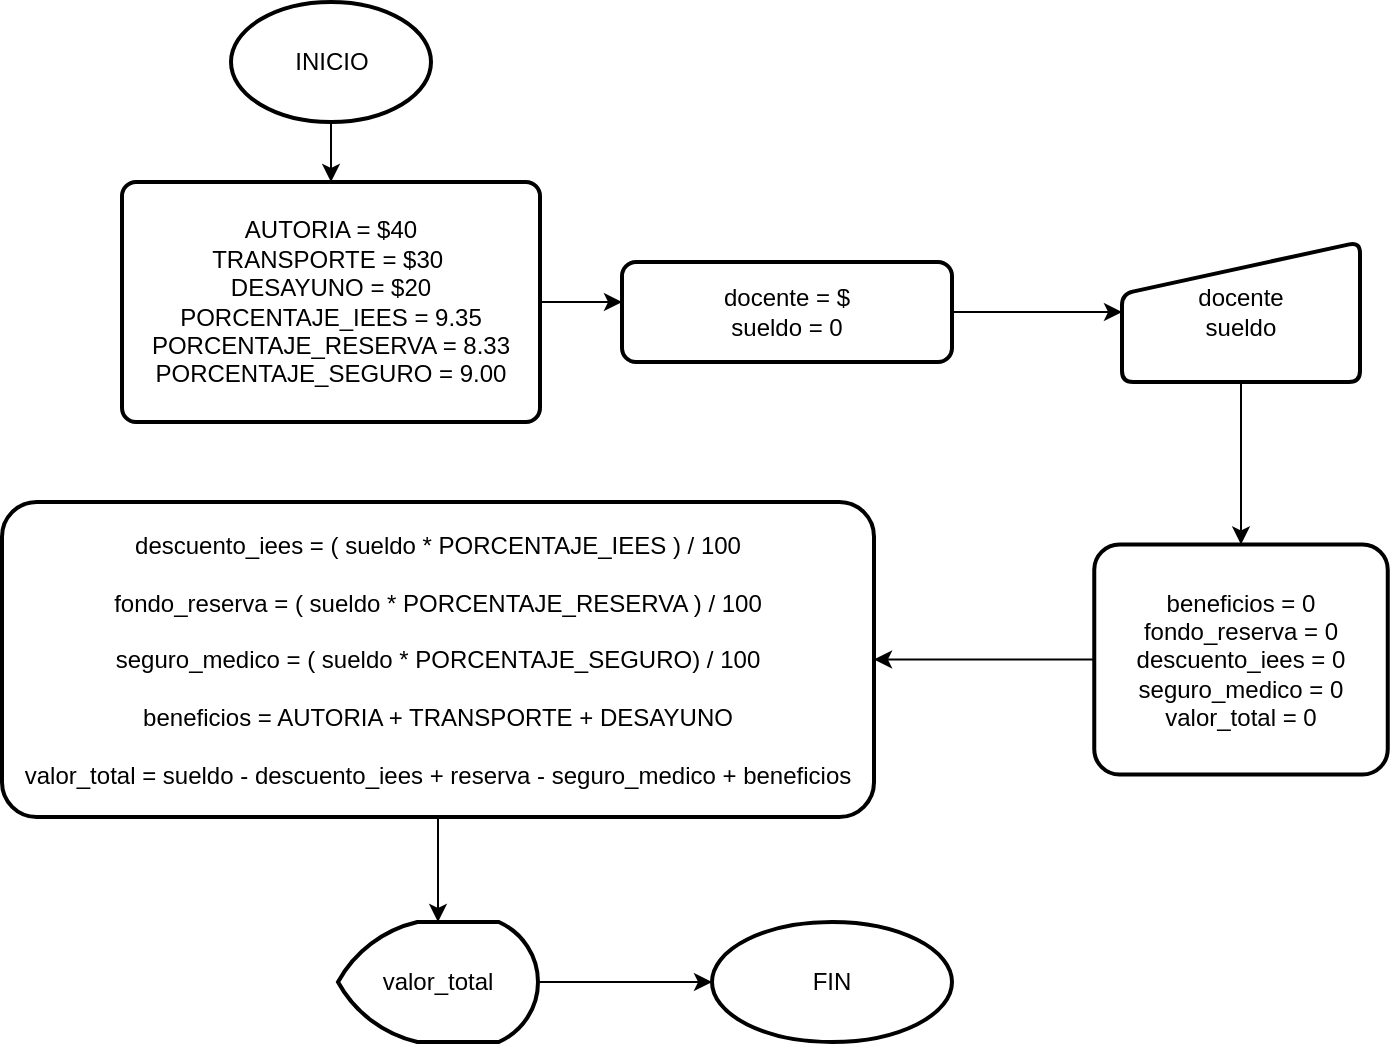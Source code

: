 <mxfile version="14.6.13" type="device"><diagram id="-C2pxhUnfIZAiZIce-Co" name="Página-1"><mxGraphModel dx="1086" dy="806" grid="1" gridSize="10" guides="1" tooltips="1" connect="1" arrows="1" fold="1" page="1" pageScale="1" pageWidth="827" pageHeight="1169" math="0" shadow="0"><root><mxCell id="0"/><mxCell id="1" parent="0"/><mxCell id="3umDU-JhXqOIYRkjKC-U-5" style="edgeStyle=orthogonalEdgeStyle;rounded=0;orthogonalLoop=1;jettySize=auto;html=1;" parent="1" source="3umDU-JhXqOIYRkjKC-U-1" target="3umDU-JhXqOIYRkjKC-U-4" edge="1"><mxGeometry relative="1" as="geometry"/></mxCell><mxCell id="3umDU-JhXqOIYRkjKC-U-1" value="INICIO" style="strokeWidth=2;html=1;shape=mxgraph.flowchart.start_1;whiteSpace=wrap;" parent="1" vertex="1"><mxGeometry x="154.5" y="20" width="100" height="60" as="geometry"/></mxCell><mxCell id="3umDU-JhXqOIYRkjKC-U-7" value="" style="edgeStyle=orthogonalEdgeStyle;rounded=0;orthogonalLoop=1;jettySize=auto;html=1;" parent="1" source="3umDU-JhXqOIYRkjKC-U-4" target="3umDU-JhXqOIYRkjKC-U-6" edge="1"><mxGeometry relative="1" as="geometry"><Array as="points"><mxPoint x="360" y="180"/><mxPoint x="360" y="180"/></Array></mxGeometry></mxCell><mxCell id="3umDU-JhXqOIYRkjKC-U-4" value="&lt;div&gt;AUTORIA = $40&lt;/div&gt;&lt;div&gt;TRANSPORTE = $30&amp;nbsp;&lt;/div&gt;&lt;div&gt;DESAYUNO = $20&lt;/div&gt;&lt;div&gt;PORCENTAJE_IEES = 9.35&lt;/div&gt;&lt;div&gt;PORCENTAJE_RESERVA = 8.33&lt;/div&gt;&lt;div&gt;PORCENTAJE_SEGURO = 9.00&lt;/div&gt;" style="rounded=1;whiteSpace=wrap;html=1;absoluteArcSize=1;arcSize=14;strokeWidth=2;" parent="1" vertex="1"><mxGeometry x="100" y="110" width="209" height="120" as="geometry"/></mxCell><mxCell id="3umDU-JhXqOIYRkjKC-U-9" style="edgeStyle=orthogonalEdgeStyle;rounded=0;orthogonalLoop=1;jettySize=auto;html=1;" parent="1" source="3umDU-JhXqOIYRkjKC-U-6" target="3umDU-JhXqOIYRkjKC-U-8" edge="1"><mxGeometry relative="1" as="geometry"/></mxCell><mxCell id="3umDU-JhXqOIYRkjKC-U-6" value="&lt;div&gt;docente = $&lt;/div&gt;&lt;div&gt;sueldo = 0&lt;/div&gt;" style="whiteSpace=wrap;html=1;rounded=1;strokeWidth=2;arcSize=14;" parent="1" vertex="1"><mxGeometry x="350" y="150" width="165" height="50" as="geometry"/></mxCell><mxCell id="3umDU-JhXqOIYRkjKC-U-11" value="" style="edgeStyle=orthogonalEdgeStyle;rounded=0;orthogonalLoop=1;jettySize=auto;html=1;" parent="1" source="3umDU-JhXqOIYRkjKC-U-8" target="3umDU-JhXqOIYRkjKC-U-10" edge="1"><mxGeometry relative="1" as="geometry"/></mxCell><mxCell id="3umDU-JhXqOIYRkjKC-U-8" value="&lt;div&gt;docente&lt;/div&gt;&lt;div&gt;sueldo&lt;/div&gt;" style="html=1;strokeWidth=2;shape=manualInput;whiteSpace=wrap;rounded=1;size=26;arcSize=11;" parent="1" vertex="1"><mxGeometry x="600" y="140" width="119" height="70" as="geometry"/></mxCell><mxCell id="3umDU-JhXqOIYRkjKC-U-15" value="" style="edgeStyle=orthogonalEdgeStyle;rounded=0;orthogonalLoop=1;jettySize=auto;html=1;" parent="1" source="3umDU-JhXqOIYRkjKC-U-10" target="3umDU-JhXqOIYRkjKC-U-14" edge="1"><mxGeometry relative="1" as="geometry"/></mxCell><mxCell id="3umDU-JhXqOIYRkjKC-U-10" value="&lt;div&gt;beneficios = 0&lt;/div&gt;&lt;div&gt;fondo_reserva = 0&lt;/div&gt;&lt;div&gt;descuento_iees = 0&lt;/div&gt;&lt;div&gt;seguro_medico = 0&lt;/div&gt;&lt;div&gt;valor_total = 0&lt;br&gt;&lt;/div&gt;" style="whiteSpace=wrap;html=1;rounded=1;strokeWidth=2;arcSize=11;" parent="1" vertex="1"><mxGeometry x="586.13" y="291.25" width="146.75" height="115" as="geometry"/></mxCell><mxCell id="3umDU-JhXqOIYRkjKC-U-17" style="edgeStyle=orthogonalEdgeStyle;rounded=0;orthogonalLoop=1;jettySize=auto;html=1;" parent="1" source="3umDU-JhXqOIYRkjKC-U-14" target="3umDU-JhXqOIYRkjKC-U-16" edge="1"><mxGeometry relative="1" as="geometry"/></mxCell><mxCell id="3umDU-JhXqOIYRkjKC-U-14" value="&lt;div&gt;descuento_iees = ( sueldo * PORCENTAJE_IEES ) / 100&lt;/div&gt;&lt;div&gt;&lt;br&gt;&lt;/div&gt;&lt;div&gt;fondo_reserva = ( sueldo * PORCENTAJE_RESERVA ) / 100&lt;/div&gt;&lt;div&gt;&lt;br&gt;&lt;/div&gt;&lt;div&gt;seguro_medico = ( sueldo * PORCENTAJE_SEGURO) / 100&lt;/div&gt;&lt;div&gt;&lt;br&gt;&lt;/div&gt;&lt;div&gt;&lt;div&gt;beneficios = AUTORIA + TRANSPORTE + DESAYUNO&lt;/div&gt;&lt;div&gt;&lt;br&gt;&lt;/div&gt;&lt;div&gt;valor_total = sueldo - descuento_iees + reserva - seguro_medico + beneficios&lt;/div&gt;&lt;/div&gt;" style="whiteSpace=wrap;html=1;rounded=1;strokeWidth=2;arcSize=11;" parent="1" vertex="1"><mxGeometry x="40" y="270" width="436" height="157.5" as="geometry"/></mxCell><mxCell id="HcJ67UrUzNVNuga5EDEr-3" value="" style="edgeStyle=orthogonalEdgeStyle;rounded=0;orthogonalLoop=1;jettySize=auto;html=1;" parent="1" source="3umDU-JhXqOIYRkjKC-U-16" target="HcJ67UrUzNVNuga5EDEr-2" edge="1"><mxGeometry relative="1" as="geometry"/></mxCell><mxCell id="3umDU-JhXqOIYRkjKC-U-16" value="valor_total" style="strokeWidth=2;html=1;shape=mxgraph.flowchart.display;whiteSpace=wrap;" parent="1" vertex="1"><mxGeometry x="208" y="480" width="100" height="60" as="geometry"/></mxCell><mxCell id="HcJ67UrUzNVNuga5EDEr-2" value="FIN" style="ellipse;whiteSpace=wrap;html=1;strokeWidth=2;" parent="1" vertex="1"><mxGeometry x="395" y="480" width="120" height="60" as="geometry"/></mxCell></root></mxGraphModel></diagram></mxfile>